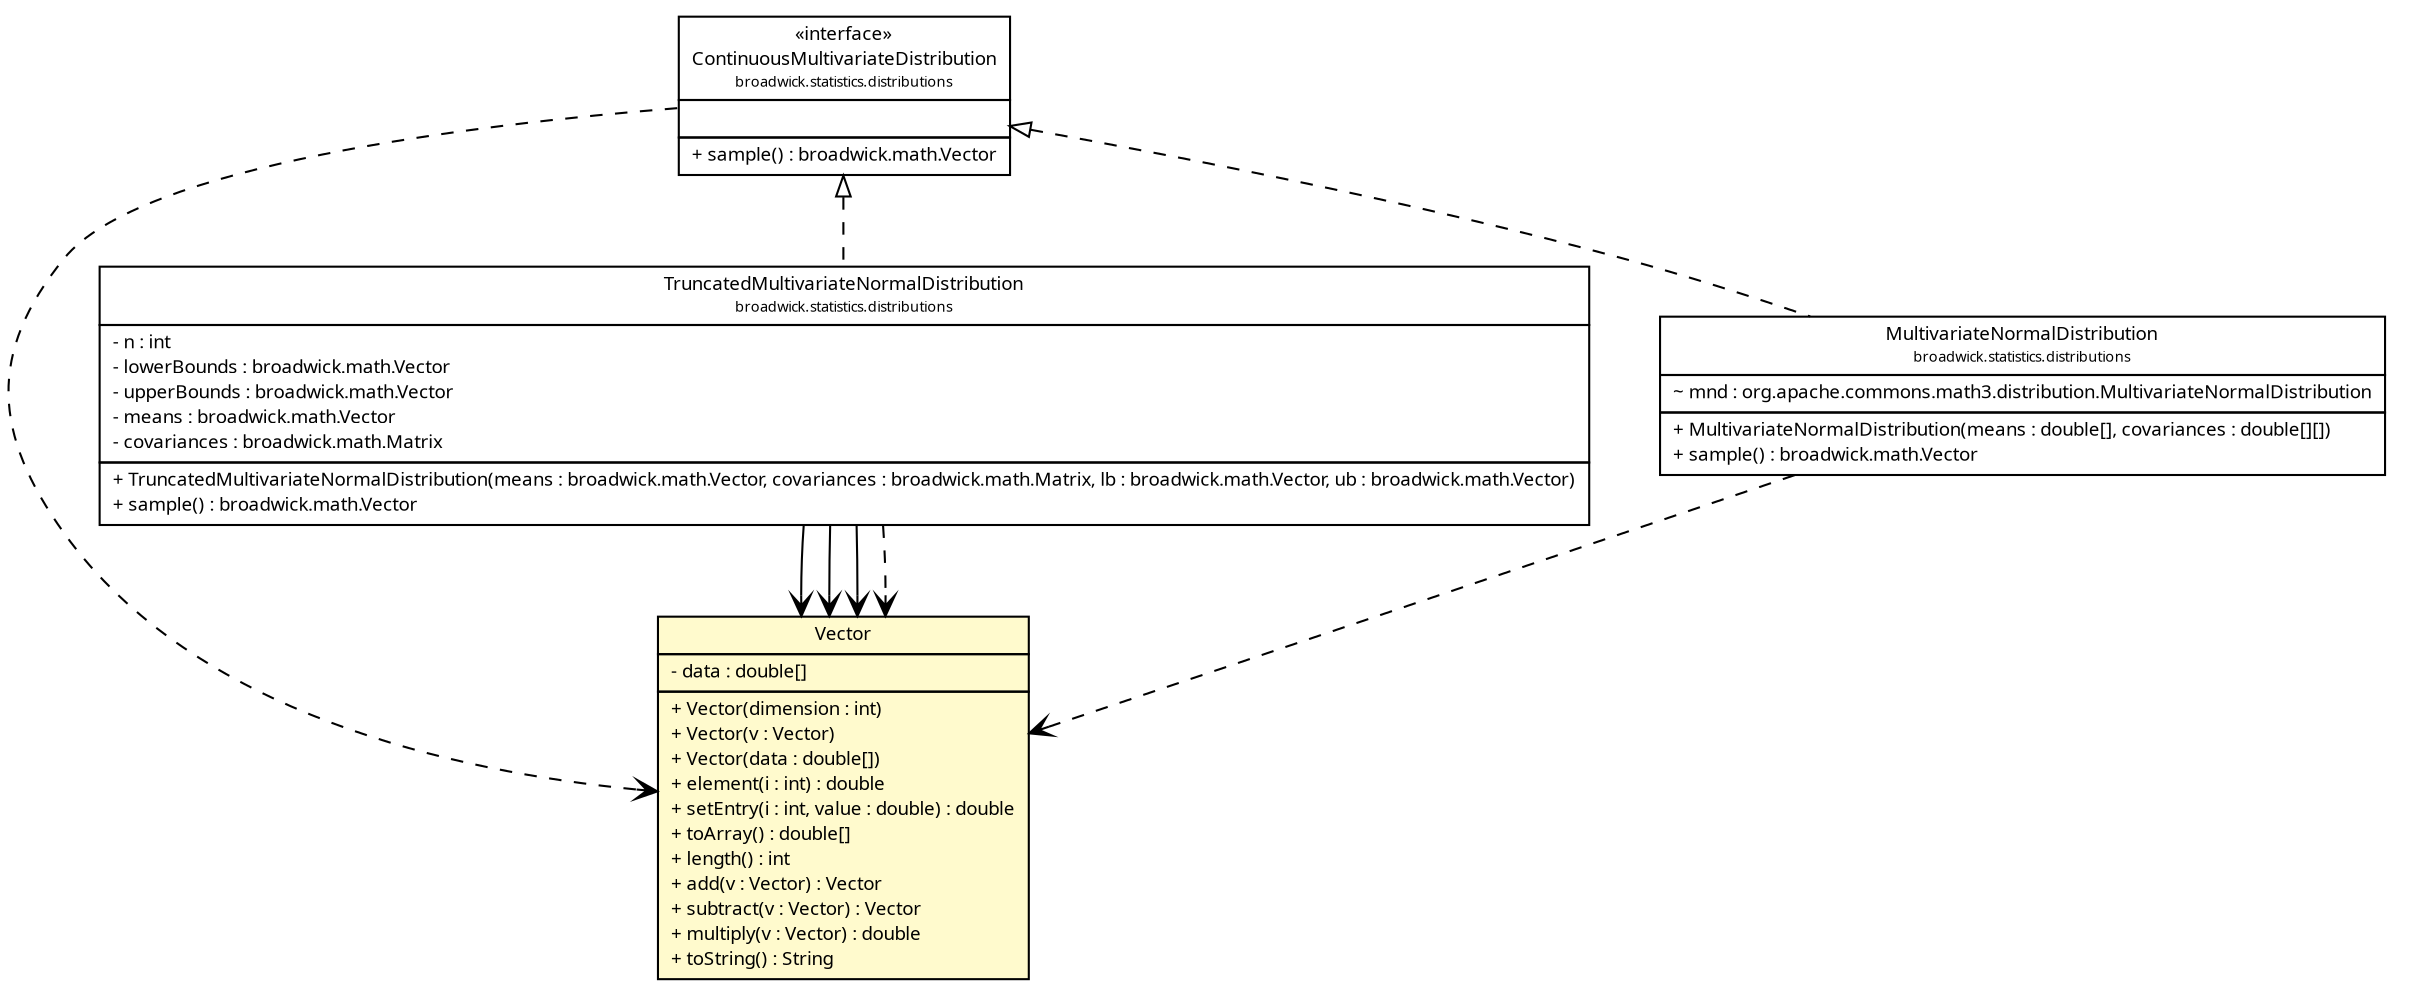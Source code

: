 #!/usr/local/bin/dot
#
# Class diagram 
# Generated by UMLGraph version R5_6 (http://www.umlgraph.org/)
#

digraph G {
	edge [fontname="Trebuchet MS",fontsize=10,labelfontname="Trebuchet MS",labelfontsize=10];
	node [fontname="Trebuchet MS",fontsize=10,shape=plaintext];
	nodesep=0.25;
	ranksep=0.5;
	// broadwick.math.Vector
	c26522 [label=<<table title="broadwick.math.Vector" border="0" cellborder="1" cellspacing="0" cellpadding="2" port="p" bgcolor="lemonChiffon" href="./Vector.html">
		<tr><td><table border="0" cellspacing="0" cellpadding="1">
<tr><td align="center" balign="center"><font face="Trebuchet MS"> Vector </font></td></tr>
		</table></td></tr>
		<tr><td><table border="0" cellspacing="0" cellpadding="1">
<tr><td align="left" balign="left"> - data : double[] </td></tr>
		</table></td></tr>
		<tr><td><table border="0" cellspacing="0" cellpadding="1">
<tr><td align="left" balign="left"> + Vector(dimension : int) </td></tr>
<tr><td align="left" balign="left"> + Vector(v : Vector) </td></tr>
<tr><td align="left" balign="left"> + Vector(data : double[]) </td></tr>
<tr><td align="left" balign="left"> + element(i : int) : double </td></tr>
<tr><td align="left" balign="left"> + setEntry(i : int, value : double) : double </td></tr>
<tr><td align="left" balign="left"> + toArray() : double[] </td></tr>
<tr><td align="left" balign="left"> + length() : int </td></tr>
<tr><td align="left" balign="left"> + add(v : Vector) : Vector </td></tr>
<tr><td align="left" balign="left"> + subtract(v : Vector) : Vector </td></tr>
<tr><td align="left" balign="left"> + multiply(v : Vector) : double </td></tr>
<tr><td align="left" balign="left"> + toString() : String </td></tr>
		</table></td></tr>
		</table>>, URL="./Vector.html", fontname="Trebuchet MS", fontcolor="black", fontsize=9.0];
	// broadwick.statistics.distributions.TruncatedMultivariateNormalDistribution
	c26559 [label=<<table title="broadwick.statistics.distributions.TruncatedMultivariateNormalDistribution" border="0" cellborder="1" cellspacing="0" cellpadding="2" port="p" href="../statistics/distributions/TruncatedMultivariateNormalDistribution.html">
		<tr><td><table border="0" cellspacing="0" cellpadding="1">
<tr><td align="center" balign="center"><font face="Trebuchet MS"> TruncatedMultivariateNormalDistribution </font></td></tr>
<tr><td align="center" balign="center"><font face="Trebuchet MS" point-size="7.0"> broadwick.statistics.distributions </font></td></tr>
		</table></td></tr>
		<tr><td><table border="0" cellspacing="0" cellpadding="1">
<tr><td align="left" balign="left"> - n : int </td></tr>
<tr><td align="left" balign="left"> - lowerBounds : broadwick.math.Vector </td></tr>
<tr><td align="left" balign="left"> - upperBounds : broadwick.math.Vector </td></tr>
<tr><td align="left" balign="left"> - means : broadwick.math.Vector </td></tr>
<tr><td align="left" balign="left"> - covariances : broadwick.math.Matrix </td></tr>
		</table></td></tr>
		<tr><td><table border="0" cellspacing="0" cellpadding="1">
<tr><td align="left" balign="left"> + TruncatedMultivariateNormalDistribution(means : broadwick.math.Vector, covariances : broadwick.math.Matrix, lb : broadwick.math.Vector, ub : broadwick.math.Vector) </td></tr>
<tr><td align="left" balign="left"> + sample() : broadwick.math.Vector </td></tr>
		</table></td></tr>
		</table>>, URL="../statistics/distributions/TruncatedMultivariateNormalDistribution.html", fontname="Trebuchet MS", fontcolor="black", fontsize=9.0];
	// broadwick.statistics.distributions.MultivariateNormalDistribution
	c26561 [label=<<table title="broadwick.statistics.distributions.MultivariateNormalDistribution" border="0" cellborder="1" cellspacing="0" cellpadding="2" port="p" href="../statistics/distributions/MultivariateNormalDistribution.html">
		<tr><td><table border="0" cellspacing="0" cellpadding="1">
<tr><td align="center" balign="center"><font face="Trebuchet MS"> MultivariateNormalDistribution </font></td></tr>
<tr><td align="center" balign="center"><font face="Trebuchet MS" point-size="7.0"> broadwick.statistics.distributions </font></td></tr>
		</table></td></tr>
		<tr><td><table border="0" cellspacing="0" cellpadding="1">
<tr><td align="left" balign="left"> ~ mnd : org.apache.commons.math3.distribution.MultivariateNormalDistribution </td></tr>
		</table></td></tr>
		<tr><td><table border="0" cellspacing="0" cellpadding="1">
<tr><td align="left" balign="left"> + MultivariateNormalDistribution(means : double[], covariances : double[][]) </td></tr>
<tr><td align="left" balign="left"> + sample() : broadwick.math.Vector </td></tr>
		</table></td></tr>
		</table>>, URL="../statistics/distributions/MultivariateNormalDistribution.html", fontname="Trebuchet MS", fontcolor="black", fontsize=9.0];
	// broadwick.statistics.distributions.ContinuousMultivariateDistribution
	c26566 [label=<<table title="broadwick.statistics.distributions.ContinuousMultivariateDistribution" border="0" cellborder="1" cellspacing="0" cellpadding="2" port="p" href="../statistics/distributions/ContinuousMultivariateDistribution.html">
		<tr><td><table border="0" cellspacing="0" cellpadding="1">
<tr><td align="center" balign="center"> &#171;interface&#187; </td></tr>
<tr><td align="center" balign="center"><font face="Trebuchet MS"> ContinuousMultivariateDistribution </font></td></tr>
<tr><td align="center" balign="center"><font face="Trebuchet MS" point-size="7.0"> broadwick.statistics.distributions </font></td></tr>
		</table></td></tr>
		<tr><td><table border="0" cellspacing="0" cellpadding="1">
<tr><td align="left" balign="left">  </td></tr>
		</table></td></tr>
		<tr><td><table border="0" cellspacing="0" cellpadding="1">
<tr><td align="left" balign="left"><font face="Trebuchet MS" point-size="9.0"> + sample() : broadwick.math.Vector </font></td></tr>
		</table></td></tr>
		</table>>, URL="../statistics/distributions/ContinuousMultivariateDistribution.html", fontname="Trebuchet MS", fontcolor="black", fontsize=9.0];
	//broadwick.statistics.distributions.TruncatedMultivariateNormalDistribution implements broadwick.statistics.distributions.ContinuousMultivariateDistribution
	c26566:p -> c26559:p [dir=back,arrowtail=empty,style=dashed];
	//broadwick.statistics.distributions.MultivariateNormalDistribution implements broadwick.statistics.distributions.ContinuousMultivariateDistribution
	c26566:p -> c26561:p [dir=back,arrowtail=empty,style=dashed];
	// broadwick.statistics.distributions.TruncatedMultivariateNormalDistribution NAVASSOC broadwick.math.Vector
	c26559:p -> c26522:p [taillabel="", label="", headlabel="", fontname="Trebuchet MS", fontcolor="black", fontsize=10.0, color="black", arrowhead=open];
	// broadwick.statistics.distributions.TruncatedMultivariateNormalDistribution NAVASSOC broadwick.math.Vector
	c26559:p -> c26522:p [taillabel="", label="", headlabel="", fontname="Trebuchet MS", fontcolor="black", fontsize=10.0, color="black", arrowhead=open];
	// broadwick.statistics.distributions.TruncatedMultivariateNormalDistribution NAVASSOC broadwick.math.Vector
	c26559:p -> c26522:p [taillabel="", label="", headlabel="", fontname="Trebuchet MS", fontcolor="black", fontsize=10.0, color="black", arrowhead=open];
	// broadwick.statistics.distributions.TruncatedMultivariateNormalDistribution DEPEND broadwick.math.Vector
	c26559:p -> c26522:p [taillabel="", label="", headlabel="", fontname="Trebuchet MS", fontcolor="black", fontsize=10.0, color="black", arrowhead=open, style=dashed];
	// broadwick.statistics.distributions.MultivariateNormalDistribution DEPEND broadwick.math.Vector
	c26561:p -> c26522:p [taillabel="", label="", headlabel="", fontname="Trebuchet MS", fontcolor="black", fontsize=10.0, color="black", arrowhead=open, style=dashed];
	// broadwick.statistics.distributions.ContinuousMultivariateDistribution DEPEND broadwick.math.Vector
	c26566:p -> c26522:p [taillabel="", label="", headlabel="", fontname="Trebuchet MS", fontcolor="black", fontsize=10.0, color="black", arrowhead=open, style=dashed];
}

